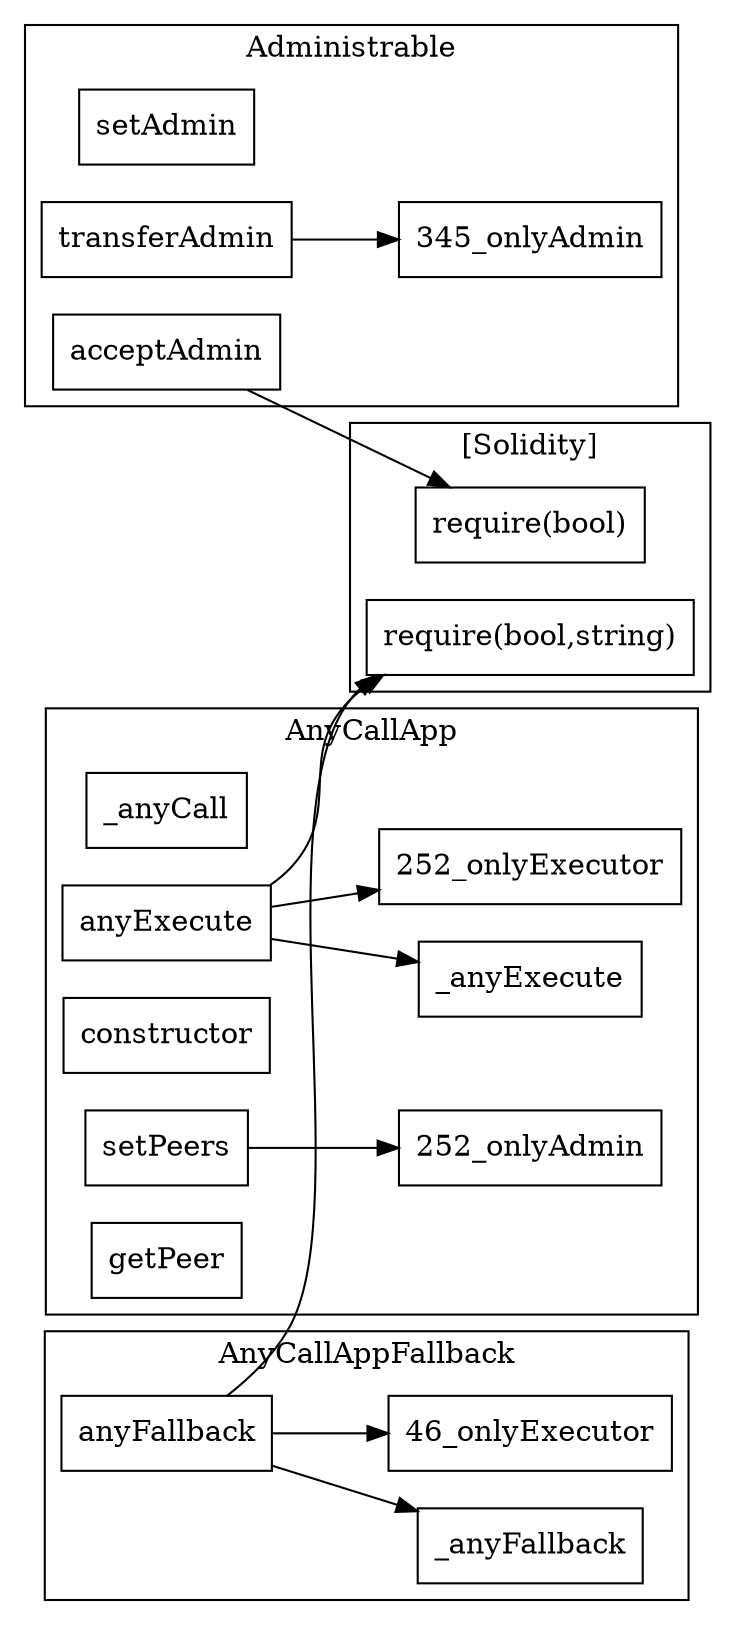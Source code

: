 strict digraph {
rankdir="LR"
node [shape=box]
subgraph cluster_345_Administrable {
label = "Administrable"
"345_setAdmin" [label="setAdmin"]
"345_acceptAdmin" [label="acceptAdmin"]
"345_transferAdmin" [label="transferAdmin"]
"345_transferAdmin" -> "345_onlyAdmin"
}subgraph cluster_252_AnyCallApp {
label = "AnyCallApp"
"252__anyExecute" [label="_anyExecute"]
"252__anyCall" [label="_anyCall"]
"252_anyExecute" [label="anyExecute"]
"252_constructor" [label="constructor"]
"252_setPeers" [label="setPeers"]
"252_getPeer" [label="getPeer"]
"252_setPeers" -> "252_onlyAdmin"
"252_anyExecute" -> "252_onlyExecutor"
"252_anyExecute" -> "252__anyExecute"
}subgraph cluster_46_AnyCallAppFallback {
label = "AnyCallAppFallback"
"46__anyFallback" [label="_anyFallback"]
"46_anyFallback" [label="anyFallback"]
"46_anyFallback" -> "46_onlyExecutor"
"46_anyFallback" -> "46__anyFallback"
}subgraph cluster_solidity {
label = "[Solidity]"
"require(bool,string)" 
"require(bool)" 
"252_anyExecute" -> "require(bool,string)"
"345_acceptAdmin" -> "require(bool)"
"46_anyFallback" -> "require(bool,string)"
}
}